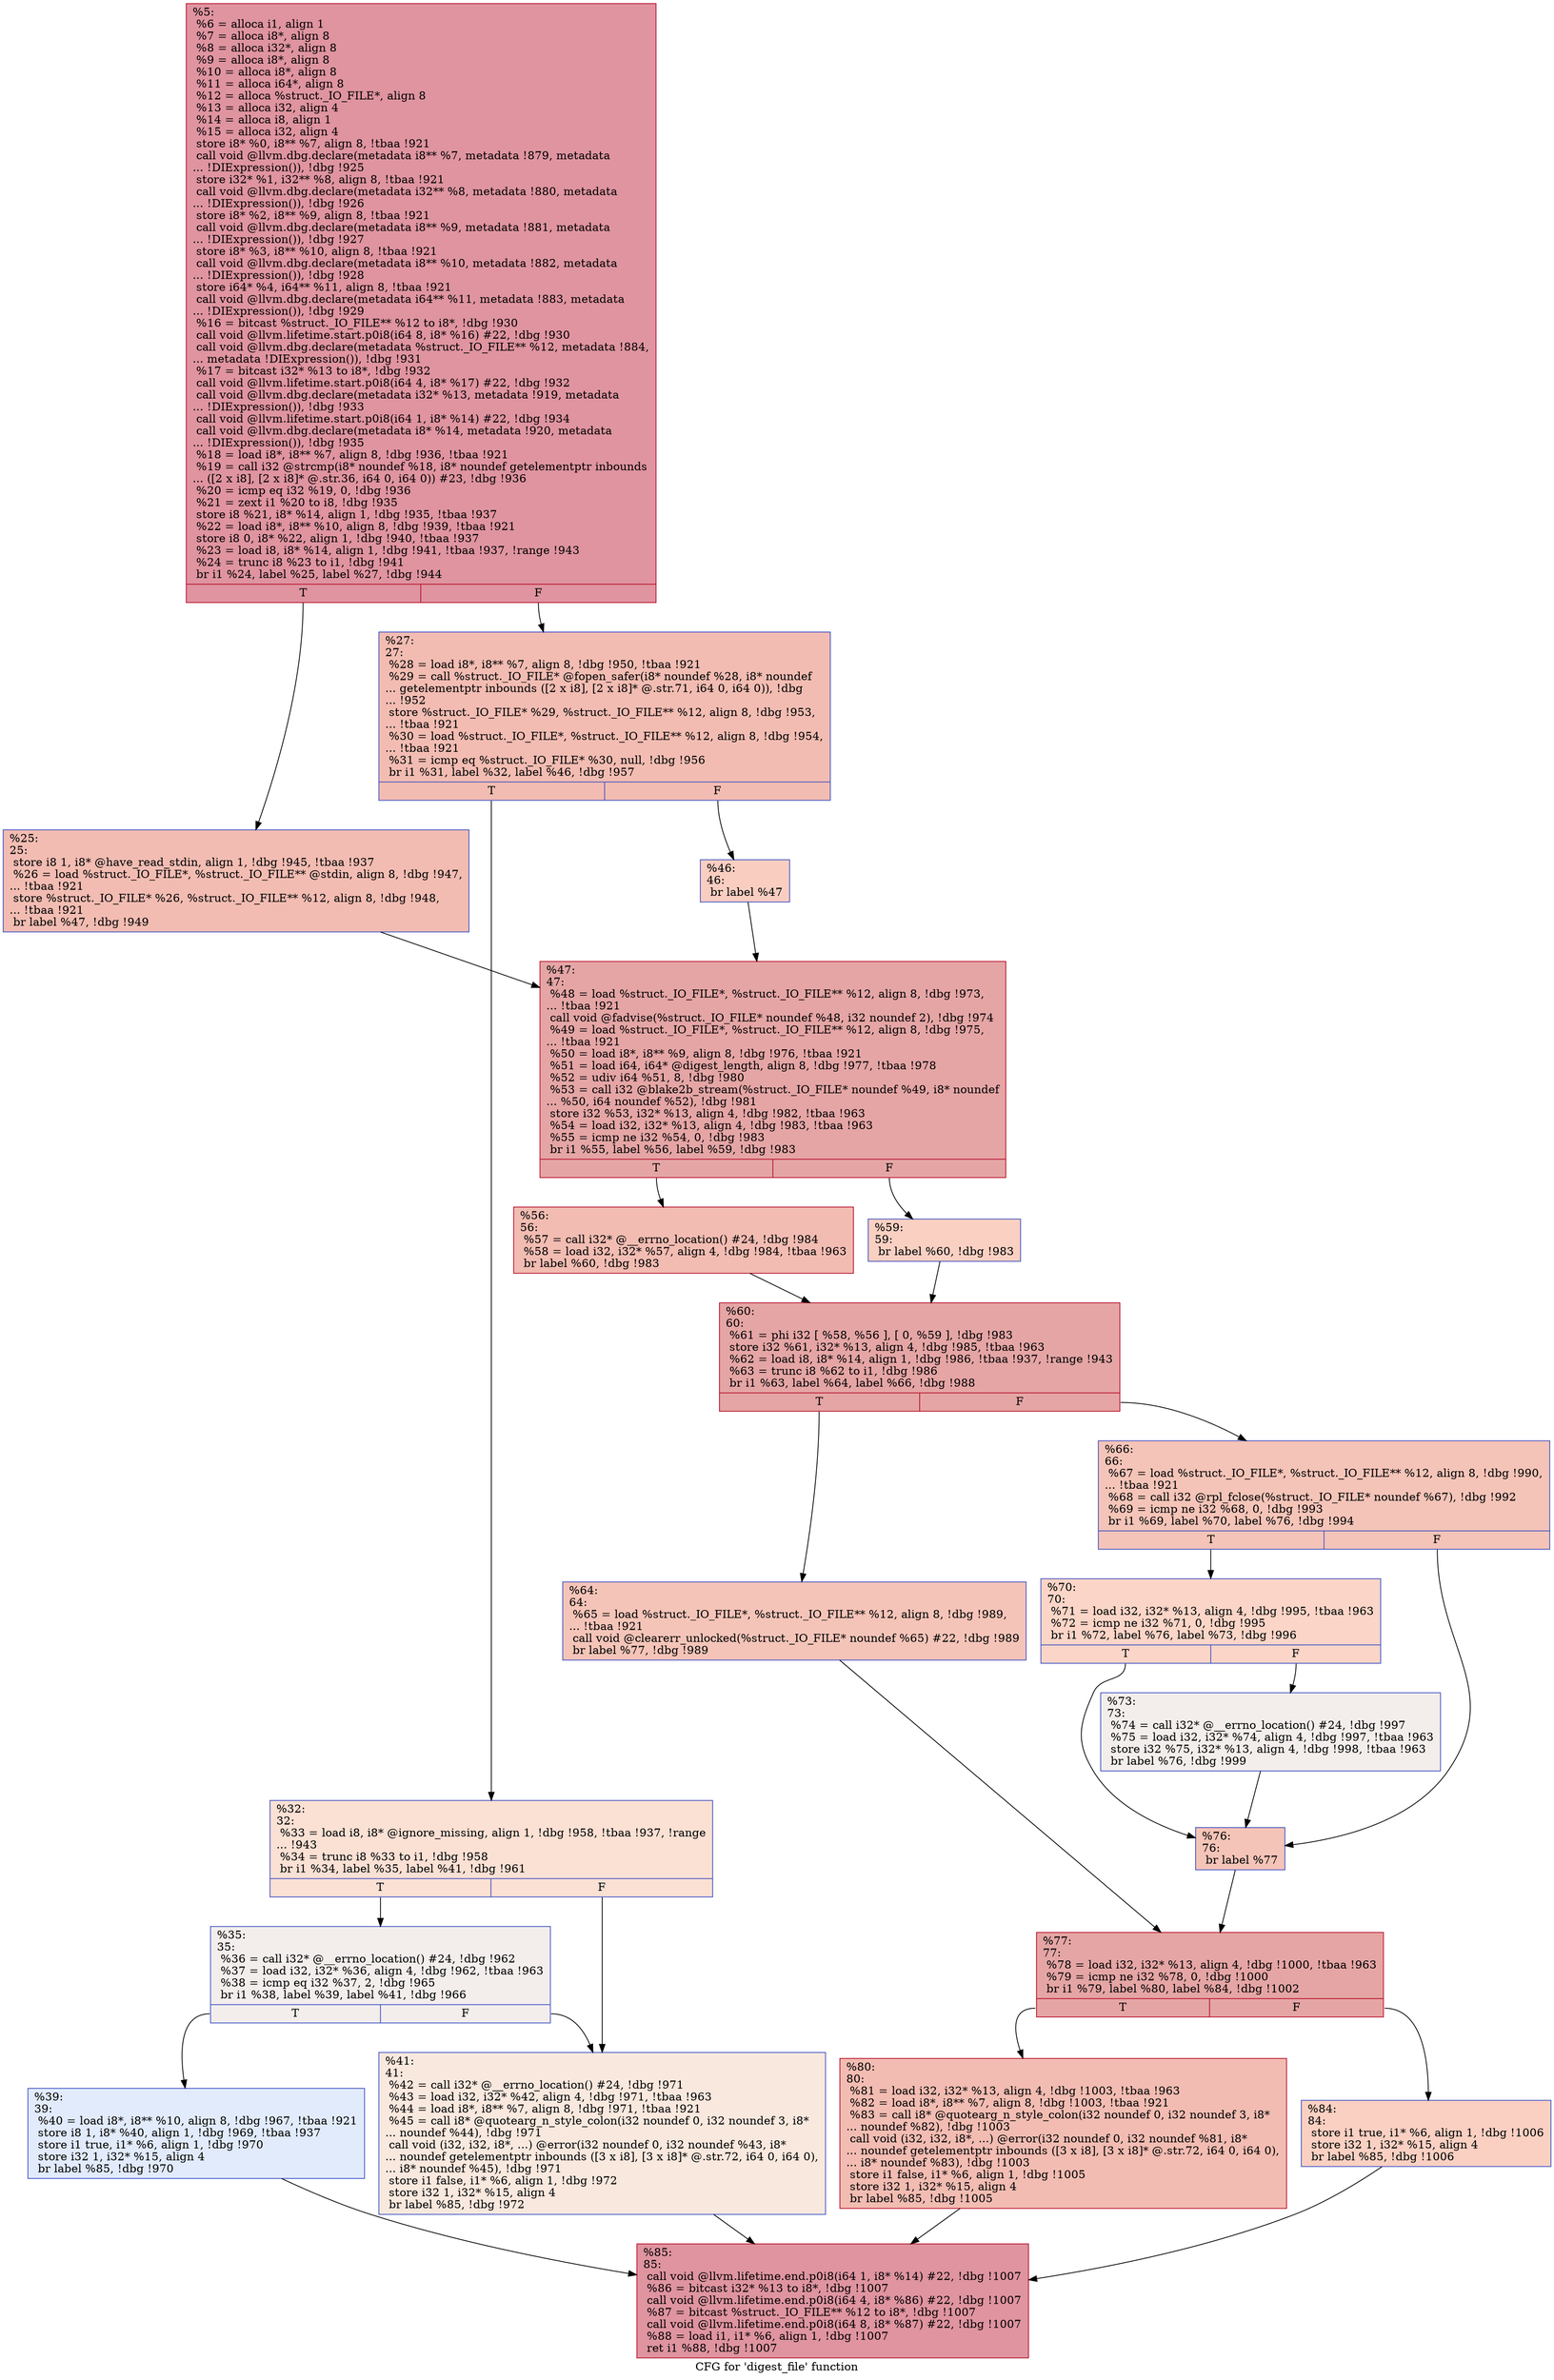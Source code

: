 digraph "CFG for 'digest_file' function" {
	label="CFG for 'digest_file' function";

	Node0x118c0c0 [shape=record,color="#b70d28ff", style=filled, fillcolor="#b70d2870",label="{%5:\l  %6 = alloca i1, align 1\l  %7 = alloca i8*, align 8\l  %8 = alloca i32*, align 8\l  %9 = alloca i8*, align 8\l  %10 = alloca i8*, align 8\l  %11 = alloca i64*, align 8\l  %12 = alloca %struct._IO_FILE*, align 8\l  %13 = alloca i32, align 4\l  %14 = alloca i8, align 1\l  %15 = alloca i32, align 4\l  store i8* %0, i8** %7, align 8, !tbaa !921\l  call void @llvm.dbg.declare(metadata i8** %7, metadata !879, metadata\l... !DIExpression()), !dbg !925\l  store i32* %1, i32** %8, align 8, !tbaa !921\l  call void @llvm.dbg.declare(metadata i32** %8, metadata !880, metadata\l... !DIExpression()), !dbg !926\l  store i8* %2, i8** %9, align 8, !tbaa !921\l  call void @llvm.dbg.declare(metadata i8** %9, metadata !881, metadata\l... !DIExpression()), !dbg !927\l  store i8* %3, i8** %10, align 8, !tbaa !921\l  call void @llvm.dbg.declare(metadata i8** %10, metadata !882, metadata\l... !DIExpression()), !dbg !928\l  store i64* %4, i64** %11, align 8, !tbaa !921\l  call void @llvm.dbg.declare(metadata i64** %11, metadata !883, metadata\l... !DIExpression()), !dbg !929\l  %16 = bitcast %struct._IO_FILE** %12 to i8*, !dbg !930\l  call void @llvm.lifetime.start.p0i8(i64 8, i8* %16) #22, !dbg !930\l  call void @llvm.dbg.declare(metadata %struct._IO_FILE** %12, metadata !884,\l... metadata !DIExpression()), !dbg !931\l  %17 = bitcast i32* %13 to i8*, !dbg !932\l  call void @llvm.lifetime.start.p0i8(i64 4, i8* %17) #22, !dbg !932\l  call void @llvm.dbg.declare(metadata i32* %13, metadata !919, metadata\l... !DIExpression()), !dbg !933\l  call void @llvm.lifetime.start.p0i8(i64 1, i8* %14) #22, !dbg !934\l  call void @llvm.dbg.declare(metadata i8* %14, metadata !920, metadata\l... !DIExpression()), !dbg !935\l  %18 = load i8*, i8** %7, align 8, !dbg !936, !tbaa !921\l  %19 = call i32 @strcmp(i8* noundef %18, i8* noundef getelementptr inbounds\l... ([2 x i8], [2 x i8]* @.str.36, i64 0, i64 0)) #23, !dbg !936\l  %20 = icmp eq i32 %19, 0, !dbg !936\l  %21 = zext i1 %20 to i8, !dbg !935\l  store i8 %21, i8* %14, align 1, !dbg !935, !tbaa !937\l  %22 = load i8*, i8** %10, align 8, !dbg !939, !tbaa !921\l  store i8 0, i8* %22, align 1, !dbg !940, !tbaa !937\l  %23 = load i8, i8* %14, align 1, !dbg !941, !tbaa !937, !range !943\l  %24 = trunc i8 %23 to i1, !dbg !941\l  br i1 %24, label %25, label %27, !dbg !944\l|{<s0>T|<s1>F}}"];
	Node0x118c0c0:s0 -> Node0x118c840;
	Node0x118c0c0:s1 -> Node0x118c890;
	Node0x118c840 [shape=record,color="#3d50c3ff", style=filled, fillcolor="#e1675170",label="{%25:\l25:                                               \l  store i8 1, i8* @have_read_stdin, align 1, !dbg !945, !tbaa !937\l  %26 = load %struct._IO_FILE*, %struct._IO_FILE** @stdin, align 8, !dbg !947,\l... !tbaa !921\l  store %struct._IO_FILE* %26, %struct._IO_FILE** %12, align 8, !dbg !948,\l... !tbaa !921\l  br label %47, !dbg !949\l}"];
	Node0x118c840 -> Node0x118ca70;
	Node0x118c890 [shape=record,color="#3d50c3ff", style=filled, fillcolor="#e1675170",label="{%27:\l27:                                               \l  %28 = load i8*, i8** %7, align 8, !dbg !950, !tbaa !921\l  %29 = call %struct._IO_FILE* @fopen_safer(i8* noundef %28, i8* noundef\l... getelementptr inbounds ([2 x i8], [2 x i8]* @.str.71, i64 0, i64 0)), !dbg\l... !952\l  store %struct._IO_FILE* %29, %struct._IO_FILE** %12, align 8, !dbg !953,\l... !tbaa !921\l  %30 = load %struct._IO_FILE*, %struct._IO_FILE** %12, align 8, !dbg !954,\l... !tbaa !921\l  %31 = icmp eq %struct._IO_FILE* %30, null, !dbg !956\l  br i1 %31, label %32, label %46, !dbg !957\l|{<s0>T|<s1>F}}"];
	Node0x118c890:s0 -> Node0x118c8e0;
	Node0x118c890:s1 -> Node0x118ca20;
	Node0x118c8e0 [shape=record,color="#3d50c3ff", style=filled, fillcolor="#f7b99e70",label="{%32:\l32:                                               \l  %33 = load i8, i8* @ignore_missing, align 1, !dbg !958, !tbaa !937, !range\l... !943\l  %34 = trunc i8 %33 to i1, !dbg !958\l  br i1 %34, label %35, label %41, !dbg !961\l|{<s0>T|<s1>F}}"];
	Node0x118c8e0:s0 -> Node0x118c930;
	Node0x118c8e0:s1 -> Node0x118c9d0;
	Node0x118c930 [shape=record,color="#3d50c3ff", style=filled, fillcolor="#e3d9d370",label="{%35:\l35:                                               \l  %36 = call i32* @__errno_location() #24, !dbg !962\l  %37 = load i32, i32* %36, align 4, !dbg !962, !tbaa !963\l  %38 = icmp eq i32 %37, 2, !dbg !965\l  br i1 %38, label %39, label %41, !dbg !966\l|{<s0>T|<s1>F}}"];
	Node0x118c930:s0 -> Node0x118c980;
	Node0x118c930:s1 -> Node0x118c9d0;
	Node0x118c980 [shape=record,color="#3d50c3ff", style=filled, fillcolor="#bbd1f870",label="{%39:\l39:                                               \l  %40 = load i8*, i8** %10, align 8, !dbg !967, !tbaa !921\l  store i8 1, i8* %40, align 1, !dbg !969, !tbaa !937\l  store i1 true, i1* %6, align 1, !dbg !970\l  store i32 1, i32* %15, align 4\l  br label %85, !dbg !970\l}"];
	Node0x118c980 -> Node0x118ce30;
	Node0x118c9d0 [shape=record,color="#3d50c3ff", style=filled, fillcolor="#f2cab570",label="{%41:\l41:                                               \l  %42 = call i32* @__errno_location() #24, !dbg !971\l  %43 = load i32, i32* %42, align 4, !dbg !971, !tbaa !963\l  %44 = load i8*, i8** %7, align 8, !dbg !971, !tbaa !921\l  %45 = call i8* @quotearg_n_style_colon(i32 noundef 0, i32 noundef 3, i8*\l... noundef %44), !dbg !971\l  call void (i32, i32, i8*, ...) @error(i32 noundef 0, i32 noundef %43, i8*\l... noundef getelementptr inbounds ([3 x i8], [3 x i8]* @.str.72, i64 0, i64 0),\l... i8* noundef %45), !dbg !971\l  store i1 false, i1* %6, align 1, !dbg !972\l  store i32 1, i32* %15, align 4\l  br label %85, !dbg !972\l}"];
	Node0x118c9d0 -> Node0x118ce30;
	Node0x118ca20 [shape=record,color="#3d50c3ff", style=filled, fillcolor="#f2907270",label="{%46:\l46:                                               \l  br label %47\l}"];
	Node0x118ca20 -> Node0x118ca70;
	Node0x118ca70 [shape=record,color="#b70d28ff", style=filled, fillcolor="#c5333470",label="{%47:\l47:                                               \l  %48 = load %struct._IO_FILE*, %struct._IO_FILE** %12, align 8, !dbg !973,\l... !tbaa !921\l  call void @fadvise(%struct._IO_FILE* noundef %48, i32 noundef 2), !dbg !974\l  %49 = load %struct._IO_FILE*, %struct._IO_FILE** %12, align 8, !dbg !975,\l... !tbaa !921\l  %50 = load i8*, i8** %9, align 8, !dbg !976, !tbaa !921\l  %51 = load i64, i64* @digest_length, align 8, !dbg !977, !tbaa !978\l  %52 = udiv i64 %51, 8, !dbg !980\l  %53 = call i32 @blake2b_stream(%struct._IO_FILE* noundef %49, i8* noundef\l... %50, i64 noundef %52), !dbg !981\l  store i32 %53, i32* %13, align 4, !dbg !982, !tbaa !963\l  %54 = load i32, i32* %13, align 4, !dbg !983, !tbaa !963\l  %55 = icmp ne i32 %54, 0, !dbg !983\l  br i1 %55, label %56, label %59, !dbg !983\l|{<s0>T|<s1>F}}"];
	Node0x118ca70:s0 -> Node0x118cac0;
	Node0x118ca70:s1 -> Node0x118cb10;
	Node0x118cac0 [shape=record,color="#b70d28ff", style=filled, fillcolor="#e1675170",label="{%56:\l56:                                               \l  %57 = call i32* @__errno_location() #24, !dbg !984\l  %58 = load i32, i32* %57, align 4, !dbg !984, !tbaa !963\l  br label %60, !dbg !983\l}"];
	Node0x118cac0 -> Node0x118cb60;
	Node0x118cb10 [shape=record,color="#3d50c3ff", style=filled, fillcolor="#f3947570",label="{%59:\l59:                                               \l  br label %60, !dbg !983\l}"];
	Node0x118cb10 -> Node0x118cb60;
	Node0x118cb60 [shape=record,color="#b70d28ff", style=filled, fillcolor="#c5333470",label="{%60:\l60:                                               \l  %61 = phi i32 [ %58, %56 ], [ 0, %59 ], !dbg !983\l  store i32 %61, i32* %13, align 4, !dbg !985, !tbaa !963\l  %62 = load i8, i8* %14, align 1, !dbg !986, !tbaa !937, !range !943\l  %63 = trunc i8 %62 to i1, !dbg !986\l  br i1 %63, label %64, label %66, !dbg !988\l|{<s0>T|<s1>F}}"];
	Node0x118cb60:s0 -> Node0x118cbb0;
	Node0x118cb60:s1 -> Node0x118cc00;
	Node0x118cbb0 [shape=record,color="#3d50c3ff", style=filled, fillcolor="#e97a5f70",label="{%64:\l64:                                               \l  %65 = load %struct._IO_FILE*, %struct._IO_FILE** %12, align 8, !dbg !989,\l... !tbaa !921\l  call void @clearerr_unlocked(%struct._IO_FILE* noundef %65) #22, !dbg !989\l  br label %77, !dbg !989\l}"];
	Node0x118cbb0 -> Node0x118cd40;
	Node0x118cc00 [shape=record,color="#3d50c3ff", style=filled, fillcolor="#e97a5f70",label="{%66:\l66:                                               \l  %67 = load %struct._IO_FILE*, %struct._IO_FILE** %12, align 8, !dbg !990,\l... !tbaa !921\l  %68 = call i32 @rpl_fclose(%struct._IO_FILE* noundef %67), !dbg !992\l  %69 = icmp ne i32 %68, 0, !dbg !993\l  br i1 %69, label %70, label %76, !dbg !994\l|{<s0>T|<s1>F}}"];
	Node0x118cc00:s0 -> Node0x118cc50;
	Node0x118cc00:s1 -> Node0x118ccf0;
	Node0x118cc50 [shape=record,color="#3d50c3ff", style=filled, fillcolor="#f5a08170",label="{%70:\l70:                                               \l  %71 = load i32, i32* %13, align 4, !dbg !995, !tbaa !963\l  %72 = icmp ne i32 %71, 0, !dbg !995\l  br i1 %72, label %76, label %73, !dbg !996\l|{<s0>T|<s1>F}}"];
	Node0x118cc50:s0 -> Node0x118ccf0;
	Node0x118cc50:s1 -> Node0x118cca0;
	Node0x118cca0 [shape=record,color="#3d50c3ff", style=filled, fillcolor="#e5d8d170",label="{%73:\l73:                                               \l  %74 = call i32* @__errno_location() #24, !dbg !997\l  %75 = load i32, i32* %74, align 4, !dbg !997, !tbaa !963\l  store i32 %75, i32* %13, align 4, !dbg !998, !tbaa !963\l  br label %76, !dbg !999\l}"];
	Node0x118cca0 -> Node0x118ccf0;
	Node0x118ccf0 [shape=record,color="#3d50c3ff", style=filled, fillcolor="#e97a5f70",label="{%76:\l76:                                               \l  br label %77\l}"];
	Node0x118ccf0 -> Node0x118cd40;
	Node0x118cd40 [shape=record,color="#b70d28ff", style=filled, fillcolor="#c5333470",label="{%77:\l77:                                               \l  %78 = load i32, i32* %13, align 4, !dbg !1000, !tbaa !963\l  %79 = icmp ne i32 %78, 0, !dbg !1000\l  br i1 %79, label %80, label %84, !dbg !1002\l|{<s0>T|<s1>F}}"];
	Node0x118cd40:s0 -> Node0x118cd90;
	Node0x118cd40:s1 -> Node0x118cde0;
	Node0x118cd90 [shape=record,color="#b70d28ff", style=filled, fillcolor="#e1675170",label="{%80:\l80:                                               \l  %81 = load i32, i32* %13, align 4, !dbg !1003, !tbaa !963\l  %82 = load i8*, i8** %7, align 8, !dbg !1003, !tbaa !921\l  %83 = call i8* @quotearg_n_style_colon(i32 noundef 0, i32 noundef 3, i8*\l... noundef %82), !dbg !1003\l  call void (i32, i32, i8*, ...) @error(i32 noundef 0, i32 noundef %81, i8*\l... noundef getelementptr inbounds ([3 x i8], [3 x i8]* @.str.72, i64 0, i64 0),\l... i8* noundef %83), !dbg !1003\l  store i1 false, i1* %6, align 1, !dbg !1005\l  store i32 1, i32* %15, align 4\l  br label %85, !dbg !1005\l}"];
	Node0x118cd90 -> Node0x118ce30;
	Node0x118cde0 [shape=record,color="#3d50c3ff", style=filled, fillcolor="#f3947570",label="{%84:\l84:                                               \l  store i1 true, i1* %6, align 1, !dbg !1006\l  store i32 1, i32* %15, align 4\l  br label %85, !dbg !1006\l}"];
	Node0x118cde0 -> Node0x118ce30;
	Node0x118ce30 [shape=record,color="#b70d28ff", style=filled, fillcolor="#b70d2870",label="{%85:\l85:                                               \l  call void @llvm.lifetime.end.p0i8(i64 1, i8* %14) #22, !dbg !1007\l  %86 = bitcast i32* %13 to i8*, !dbg !1007\l  call void @llvm.lifetime.end.p0i8(i64 4, i8* %86) #22, !dbg !1007\l  %87 = bitcast %struct._IO_FILE** %12 to i8*, !dbg !1007\l  call void @llvm.lifetime.end.p0i8(i64 8, i8* %87) #22, !dbg !1007\l  %88 = load i1, i1* %6, align 1, !dbg !1007\l  ret i1 %88, !dbg !1007\l}"];
}
